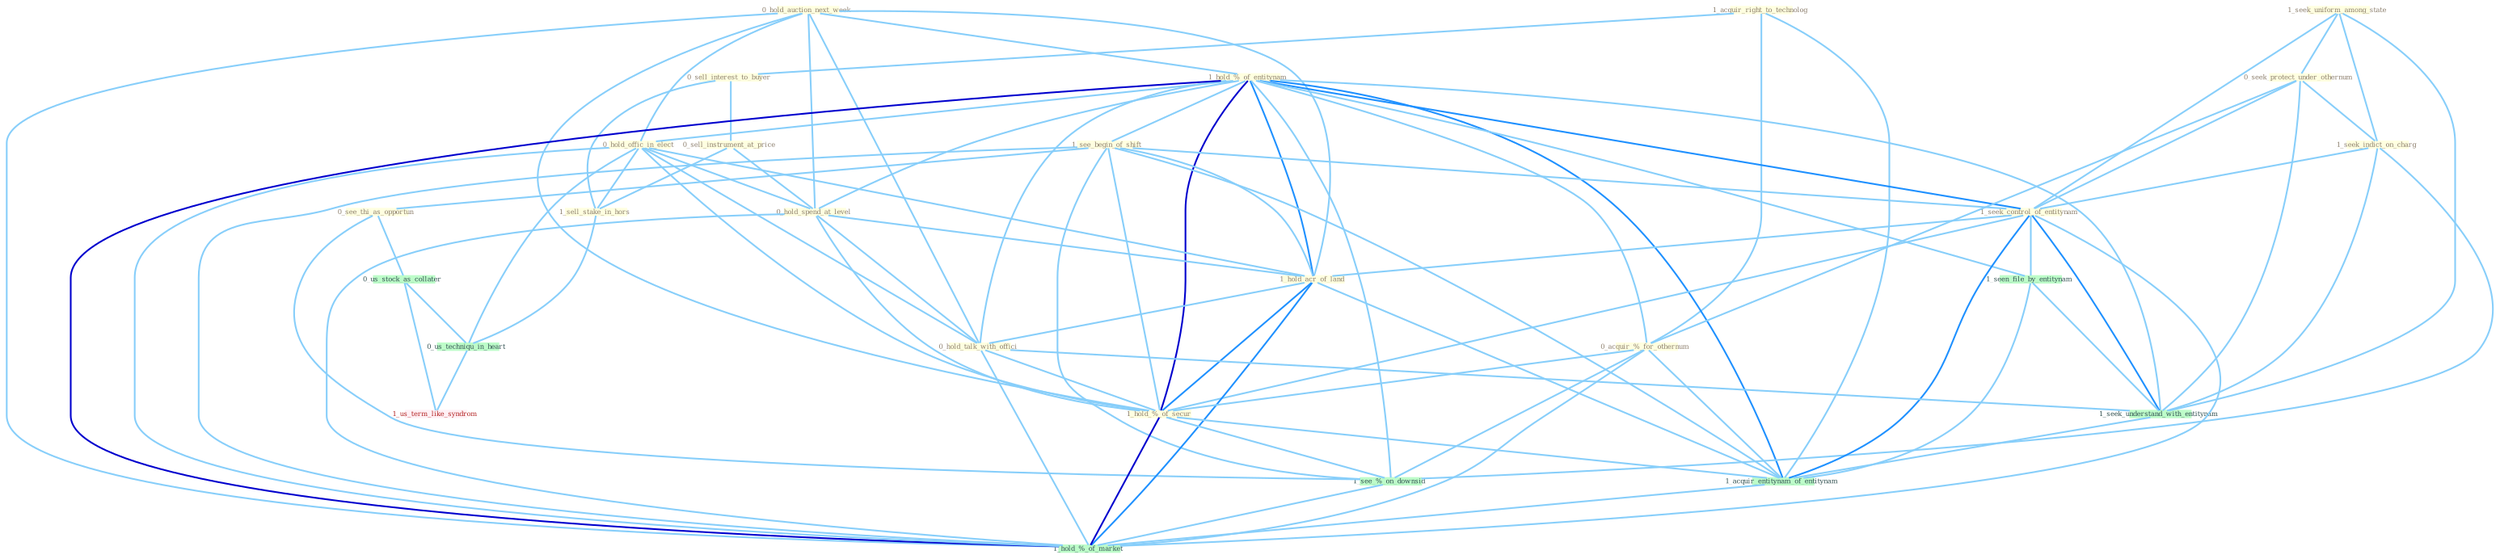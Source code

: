 Graph G{ 
    node
    [shape=polygon,style=filled,width=.5,height=.06,color="#BDFCC9",fixedsize=true,fontsize=4,
    fontcolor="#2f4f4f"];
    {node
    [color="#ffffe0", fontcolor="#8b7d6b"] "1_acquir_right_to_technolog " "0_hold_auction_next_week " "0_sell_interest_to_buyer " "1_hold_%_of_entitynam " "1_seek_uniform_among_state " "0_hold_offic_in_elect " "0_seek_protect_under_othernum " "1_seek_indict_on_charg " "1_see_begin_of_shift " "0_see_thi_as_opportun " "1_seek_control_of_entitynam " "0_sell_instrument_at_price " "1_sell_stake_in_hors " "0_hold_spend_at_level " "1_hold_acr_of_land " "0_hold_talk_with_offici " "0_acquir_%_for_othernum " "1_hold_%_of_secur "}
{node [color="#fff0f5", fontcolor="#b22222"] "1_us_term_like_syndrom "}
edge [color="#B0E2FF"];

	"1_acquir_right_to_technolog " -- "0_sell_interest_to_buyer " [w="1", color="#87cefa" ];
	"1_acquir_right_to_technolog " -- "0_acquir_%_for_othernum " [w="1", color="#87cefa" ];
	"1_acquir_right_to_technolog " -- "1_acquir_entitynam_of_entitynam " [w="1", color="#87cefa" ];
	"0_hold_auction_next_week " -- "1_hold_%_of_entitynam " [w="1", color="#87cefa" ];
	"0_hold_auction_next_week " -- "0_hold_offic_in_elect " [w="1", color="#87cefa" ];
	"0_hold_auction_next_week " -- "0_hold_spend_at_level " [w="1", color="#87cefa" ];
	"0_hold_auction_next_week " -- "1_hold_acr_of_land " [w="1", color="#87cefa" ];
	"0_hold_auction_next_week " -- "0_hold_talk_with_offici " [w="1", color="#87cefa" ];
	"0_hold_auction_next_week " -- "1_hold_%_of_secur " [w="1", color="#87cefa" ];
	"0_hold_auction_next_week " -- "1_hold_%_of_market " [w="1", color="#87cefa" ];
	"0_sell_interest_to_buyer " -- "0_sell_instrument_at_price " [w="1", color="#87cefa" ];
	"0_sell_interest_to_buyer " -- "1_sell_stake_in_hors " [w="1", color="#87cefa" ];
	"1_hold_%_of_entitynam " -- "0_hold_offic_in_elect " [w="1", color="#87cefa" ];
	"1_hold_%_of_entitynam " -- "1_see_begin_of_shift " [w="1", color="#87cefa" ];
	"1_hold_%_of_entitynam " -- "1_seek_control_of_entitynam " [w="2", color="#1e90ff" , len=0.8];
	"1_hold_%_of_entitynam " -- "0_hold_spend_at_level " [w="1", color="#87cefa" ];
	"1_hold_%_of_entitynam " -- "1_hold_acr_of_land " [w="2", color="#1e90ff" , len=0.8];
	"1_hold_%_of_entitynam " -- "0_hold_talk_with_offici " [w="1", color="#87cefa" ];
	"1_hold_%_of_entitynam " -- "0_acquir_%_for_othernum " [w="1", color="#87cefa" ];
	"1_hold_%_of_entitynam " -- "1_hold_%_of_secur " [w="3", color="#0000cd" , len=0.6];
	"1_hold_%_of_entitynam " -- "1_seen_file_by_entitynam " [w="1", color="#87cefa" ];
	"1_hold_%_of_entitynam " -- "1_seek_understand_with_entitynam " [w="1", color="#87cefa" ];
	"1_hold_%_of_entitynam " -- "1_acquir_entitynam_of_entitynam " [w="2", color="#1e90ff" , len=0.8];
	"1_hold_%_of_entitynam " -- "1_see_%_on_downsid " [w="1", color="#87cefa" ];
	"1_hold_%_of_entitynam " -- "1_hold_%_of_market " [w="3", color="#0000cd" , len=0.6];
	"1_seek_uniform_among_state " -- "0_seek_protect_under_othernum " [w="1", color="#87cefa" ];
	"1_seek_uniform_among_state " -- "1_seek_indict_on_charg " [w="1", color="#87cefa" ];
	"1_seek_uniform_among_state " -- "1_seek_control_of_entitynam " [w="1", color="#87cefa" ];
	"1_seek_uniform_among_state " -- "1_seek_understand_with_entitynam " [w="1", color="#87cefa" ];
	"0_hold_offic_in_elect " -- "1_sell_stake_in_hors " [w="1", color="#87cefa" ];
	"0_hold_offic_in_elect " -- "0_hold_spend_at_level " [w="1", color="#87cefa" ];
	"0_hold_offic_in_elect " -- "1_hold_acr_of_land " [w="1", color="#87cefa" ];
	"0_hold_offic_in_elect " -- "0_hold_talk_with_offici " [w="1", color="#87cefa" ];
	"0_hold_offic_in_elect " -- "1_hold_%_of_secur " [w="1", color="#87cefa" ];
	"0_hold_offic_in_elect " -- "0_us_techniqu_in_heart " [w="1", color="#87cefa" ];
	"0_hold_offic_in_elect " -- "1_hold_%_of_market " [w="1", color="#87cefa" ];
	"0_seek_protect_under_othernum " -- "1_seek_indict_on_charg " [w="1", color="#87cefa" ];
	"0_seek_protect_under_othernum " -- "1_seek_control_of_entitynam " [w="1", color="#87cefa" ];
	"0_seek_protect_under_othernum " -- "0_acquir_%_for_othernum " [w="1", color="#87cefa" ];
	"0_seek_protect_under_othernum " -- "1_seek_understand_with_entitynam " [w="1", color="#87cefa" ];
	"1_seek_indict_on_charg " -- "1_seek_control_of_entitynam " [w="1", color="#87cefa" ];
	"1_seek_indict_on_charg " -- "1_seek_understand_with_entitynam " [w="1", color="#87cefa" ];
	"1_seek_indict_on_charg " -- "1_see_%_on_downsid " [w="1", color="#87cefa" ];
	"1_see_begin_of_shift " -- "0_see_thi_as_opportun " [w="1", color="#87cefa" ];
	"1_see_begin_of_shift " -- "1_seek_control_of_entitynam " [w="1", color="#87cefa" ];
	"1_see_begin_of_shift " -- "1_hold_acr_of_land " [w="1", color="#87cefa" ];
	"1_see_begin_of_shift " -- "1_hold_%_of_secur " [w="1", color="#87cefa" ];
	"1_see_begin_of_shift " -- "1_acquir_entitynam_of_entitynam " [w="1", color="#87cefa" ];
	"1_see_begin_of_shift " -- "1_see_%_on_downsid " [w="1", color="#87cefa" ];
	"1_see_begin_of_shift " -- "1_hold_%_of_market " [w="1", color="#87cefa" ];
	"0_see_thi_as_opportun " -- "0_us_stock_as_collater " [w="1", color="#87cefa" ];
	"0_see_thi_as_opportun " -- "1_see_%_on_downsid " [w="1", color="#87cefa" ];
	"1_seek_control_of_entitynam " -- "1_hold_acr_of_land " [w="1", color="#87cefa" ];
	"1_seek_control_of_entitynam " -- "1_hold_%_of_secur " [w="1", color="#87cefa" ];
	"1_seek_control_of_entitynam " -- "1_seen_file_by_entitynam " [w="1", color="#87cefa" ];
	"1_seek_control_of_entitynam " -- "1_seek_understand_with_entitynam " [w="2", color="#1e90ff" , len=0.8];
	"1_seek_control_of_entitynam " -- "1_acquir_entitynam_of_entitynam " [w="2", color="#1e90ff" , len=0.8];
	"1_seek_control_of_entitynam " -- "1_hold_%_of_market " [w="1", color="#87cefa" ];
	"0_sell_instrument_at_price " -- "1_sell_stake_in_hors " [w="1", color="#87cefa" ];
	"0_sell_instrument_at_price " -- "0_hold_spend_at_level " [w="1", color="#87cefa" ];
	"1_sell_stake_in_hors " -- "0_us_techniqu_in_heart " [w="1", color="#87cefa" ];
	"0_hold_spend_at_level " -- "1_hold_acr_of_land " [w="1", color="#87cefa" ];
	"0_hold_spend_at_level " -- "0_hold_talk_with_offici " [w="1", color="#87cefa" ];
	"0_hold_spend_at_level " -- "1_hold_%_of_secur " [w="1", color="#87cefa" ];
	"0_hold_spend_at_level " -- "1_hold_%_of_market " [w="1", color="#87cefa" ];
	"1_hold_acr_of_land " -- "0_hold_talk_with_offici " [w="1", color="#87cefa" ];
	"1_hold_acr_of_land " -- "1_hold_%_of_secur " [w="2", color="#1e90ff" , len=0.8];
	"1_hold_acr_of_land " -- "1_acquir_entitynam_of_entitynam " [w="1", color="#87cefa" ];
	"1_hold_acr_of_land " -- "1_hold_%_of_market " [w="2", color="#1e90ff" , len=0.8];
	"0_hold_talk_with_offici " -- "1_hold_%_of_secur " [w="1", color="#87cefa" ];
	"0_hold_talk_with_offici " -- "1_seek_understand_with_entitynam " [w="1", color="#87cefa" ];
	"0_hold_talk_with_offici " -- "1_hold_%_of_market " [w="1", color="#87cefa" ];
	"0_acquir_%_for_othernum " -- "1_hold_%_of_secur " [w="1", color="#87cefa" ];
	"0_acquir_%_for_othernum " -- "1_acquir_entitynam_of_entitynam " [w="1", color="#87cefa" ];
	"0_acquir_%_for_othernum " -- "1_see_%_on_downsid " [w="1", color="#87cefa" ];
	"0_acquir_%_for_othernum " -- "1_hold_%_of_market " [w="1", color="#87cefa" ];
	"1_hold_%_of_secur " -- "1_acquir_entitynam_of_entitynam " [w="1", color="#87cefa" ];
	"1_hold_%_of_secur " -- "1_see_%_on_downsid " [w="1", color="#87cefa" ];
	"1_hold_%_of_secur " -- "1_hold_%_of_market " [w="3", color="#0000cd" , len=0.6];
	"1_seen_file_by_entitynam " -- "1_seek_understand_with_entitynam " [w="1", color="#87cefa" ];
	"1_seen_file_by_entitynam " -- "1_acquir_entitynam_of_entitynam " [w="1", color="#87cefa" ];
	"0_us_stock_as_collater " -- "0_us_techniqu_in_heart " [w="1", color="#87cefa" ];
	"0_us_stock_as_collater " -- "1_us_term_like_syndrom " [w="1", color="#87cefa" ];
	"1_seek_understand_with_entitynam " -- "1_acquir_entitynam_of_entitynam " [w="1", color="#87cefa" ];
	"1_acquir_entitynam_of_entitynam " -- "1_hold_%_of_market " [w="1", color="#87cefa" ];
	"0_us_techniqu_in_heart " -- "1_us_term_like_syndrom " [w="1", color="#87cefa" ];
	"1_see_%_on_downsid " -- "1_hold_%_of_market " [w="1", color="#87cefa" ];
}